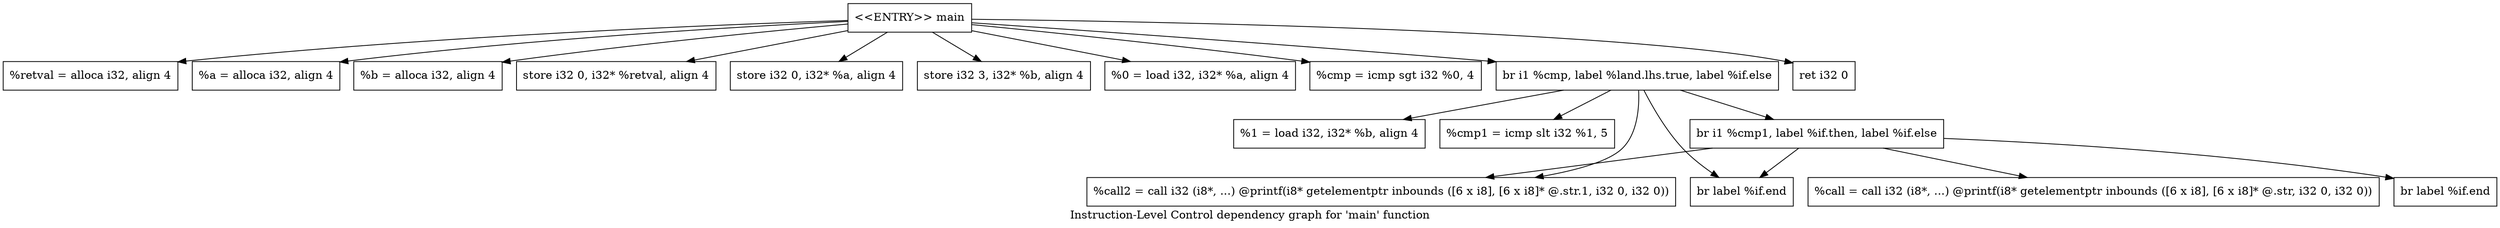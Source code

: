 digraph "Instruction-Level Control dependency graph for 'main' function" {
	label="Instruction-Level Control dependency graph for 'main' function";

	Node0x9c00520 [shape=record,label="{\<\<ENTRY\>\> main}"];
	Node0x9c00520 -> Node0x9c005b0;
	Node0x9c00520 -> Node0x9c00640;
	Node0x9c00520 -> Node0x9c00710;
	Node0x9c00520 -> Node0x9c006e0;
	Node0x9c00520 -> Node0x9c006b0;
	Node0x9c00520 -> Node0x9c008e0;
	Node0x9c00520 -> Node0x9c00950;
	Node0x9c00520 -> Node0x9c009c0;
	Node0x9c00520 -> Node0x9c00ac0;
	Node0x9c00520 -> Node0x9c00850;
	Node0x9c005b0 [shape=record,label="{  %retval = alloca i32, align 4}"];
	Node0x9c00640 [shape=record,label="{  %a = alloca i32, align 4}"];
	Node0x9c00710 [shape=record,label="{  %b = alloca i32, align 4}"];
	Node0x9c006e0 [shape=record,label="{  store i32 0, i32* %retval, align 4}"];
	Node0x9c006b0 [shape=record,label="{  store i32 0, i32* %a, align 4}"];
	Node0x9c008e0 [shape=record,label="{  store i32 3, i32* %b, align 4}"];
	Node0x9c00950 [shape=record,label="{  %0 = load i32, i32* %a, align 4}"];
	Node0x9c009c0 [shape=record,label="{  %cmp = icmp sgt i32 %0, 4}"];
	Node0x9c00ac0 [shape=record,label="{  br i1 %cmp, label %land.lhs.true, label %if.else}"];
	Node0x9c00ac0 -> Node0x9c00c40;
	Node0x9c00ac0 -> Node0x9c00cb0;
	Node0x9c00ac0 -> Node0x9c00d50;
	Node0x9c00ac0 -> Node0x9c00d20;
	Node0x9c00ac0 -> Node0x9c00e00;
	Node0x9c00850 [shape=record,label="{  ret i32 0}"];
	Node0x9c00c40 [shape=record,label="{  %1 = load i32, i32* %b, align 4}"];
	Node0x9c00cb0 [shape=record,label="{  %cmp1 = icmp slt i32 %1, 5}"];
	Node0x9c00d50 [shape=record,label="{  br i1 %cmp1, label %if.then, label %if.else}"];
	Node0x9c00d50 -> Node0x9c00f00;
	Node0x9c00d50 -> Node0x9bff250;
	Node0x9c00d50 -> Node0x9c00d20;
	Node0x9c00d50 -> Node0x9c00e00;
	Node0x9c00d20 [shape=record,label="{  %call2 = call i32 (i8*, ...) @printf(i8* getelementptr inbounds ([6 x i8], [6 x i8]* @.str.1, i32 0, i32 0))}"];
	Node0x9c00e00 [shape=record,label="{  br label %if.end}"];
	Node0x9c00f00 [shape=record,label="{  %call = call i32 (i8*, ...) @printf(i8* getelementptr inbounds ([6 x i8], [6 x i8]* @.str, i32 0, i32 0))}"];
	Node0x9bff250 [shape=record,label="{  br label %if.end}"];
}
